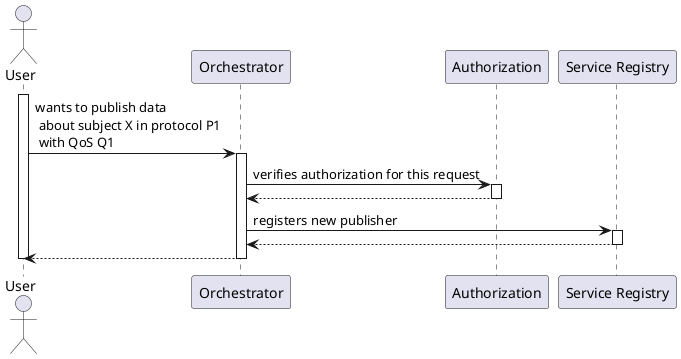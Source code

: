 @startuml

actor User as usr
participant Orchestrator as orc
participant Authorization as auth
participant "Service Registry" as sr

activate usr
usr -> orc : wants to publish data \n about subject X in protocol P1 \n with QoS Q1
activate orc
orc -> auth : verifies authorization for this request
activate auth
auth --> orc
deactivate auth
orc -> sr : registers new publisher
activate sr
sr --> orc
deactivate sr
orc --> usr
deactivate orc
deactivate usr

@enduml